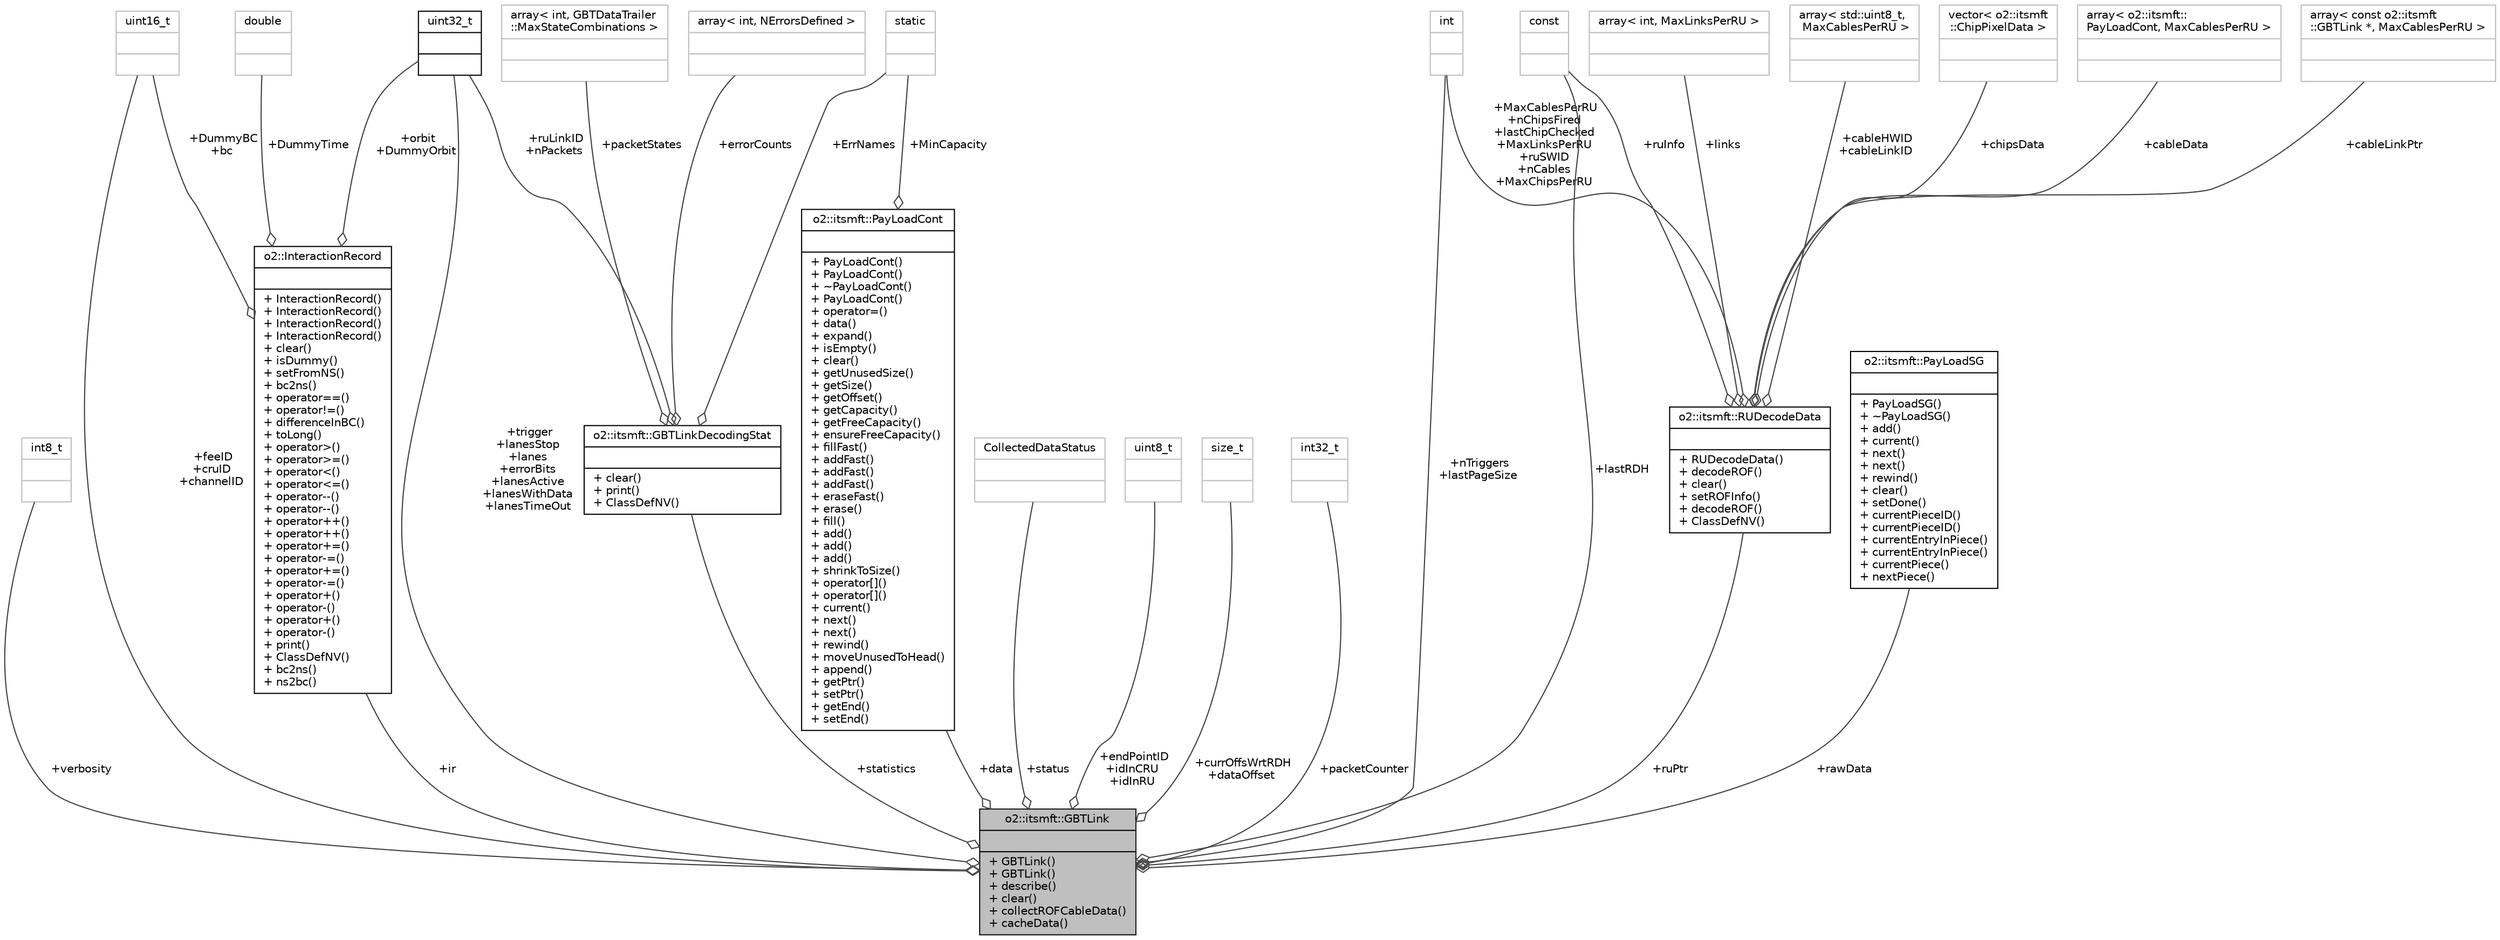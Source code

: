digraph "o2::itsmft::GBTLink"
{
 // INTERACTIVE_SVG=YES
  bgcolor="transparent";
  edge [fontname="Helvetica",fontsize="10",labelfontname="Helvetica",labelfontsize="10"];
  node [fontname="Helvetica",fontsize="10",shape=record];
  Node1 [label="{o2::itsmft::GBTLink\n||+ GBTLink()\l+ GBTLink()\l+ describe()\l+ clear()\l+ collectROFCableData()\l+ cacheData()\l}",height=0.2,width=0.4,color="black", fillcolor="grey75", style="filled", fontcolor="black"];
  Node2 -> Node1 [color="grey25",fontsize="10",style="solid",label=" +verbosity" ,arrowhead="odiamond",fontname="Helvetica"];
  Node2 [label="{int8_t\n||}",height=0.2,width=0.4,color="grey75"];
  Node3 -> Node1 [color="grey25",fontsize="10",style="solid",label=" +ir" ,arrowhead="odiamond",fontname="Helvetica"];
  Node3 [label="{o2::InteractionRecord\n||+ InteractionRecord()\l+ InteractionRecord()\l+ InteractionRecord()\l+ InteractionRecord()\l+ clear()\l+ isDummy()\l+ setFromNS()\l+ bc2ns()\l+ operator==()\l+ operator!=()\l+ differenceInBC()\l+ toLong()\l+ operator\>()\l+ operator\>=()\l+ operator\<()\l+ operator\<=()\l+ operator--()\l+ operator--()\l+ operator++()\l+ operator++()\l+ operator+=()\l+ operator-=()\l+ operator+=()\l+ operator-=()\l+ operator+()\l+ operator-()\l+ operator+()\l+ operator-()\l+ print()\l+ ClassDefNV()\l+ bc2ns()\l+ ns2bc()\l}",height=0.2,width=0.4,color="black",URL="$d1/d21/structo2_1_1InteractionRecord.html"];
  Node4 -> Node3 [color="grey25",fontsize="10",style="solid",label=" +DummyTime" ,arrowhead="odiamond",fontname="Helvetica"];
  Node4 [label="{double\n||}",height=0.2,width=0.4,color="grey75"];
  Node5 -> Node3 [color="grey25",fontsize="10",style="solid",label=" +DummyBC\n+bc" ,arrowhead="odiamond",fontname="Helvetica"];
  Node5 [label="{uint16_t\n||}",height=0.2,width=0.4,color="grey75"];
  Node6 -> Node3 [color="grey25",fontsize="10",style="solid",label=" +orbit\n+DummyOrbit" ,arrowhead="odiamond",fontname="Helvetica"];
  Node6 [label="{uint32_t\n||}",height=0.2,width=0.4,color="black",URL="$d3/d87/classuint32__t.html"];
  Node5 -> Node1 [color="grey25",fontsize="10",style="solid",label=" +feeID\n+cruID\n+channelID" ,arrowhead="odiamond",fontname="Helvetica"];
  Node7 -> Node1 [color="grey25",fontsize="10",style="solid",label=" +status" ,arrowhead="odiamond",fontname="Helvetica"];
  Node7 [label="{CollectedDataStatus\n||}",height=0.2,width=0.4,color="grey75"];
  Node8 -> Node1 [color="grey25",fontsize="10",style="solid",label=" +endPointID\n+idInCRU\n+idInRU" ,arrowhead="odiamond",fontname="Helvetica"];
  Node8 [label="{uint8_t\n||}",height=0.2,width=0.4,color="grey75"];
  Node9 -> Node1 [color="grey25",fontsize="10",style="solid",label=" +currOffsWrtRDH\n+dataOffset" ,arrowhead="odiamond",fontname="Helvetica"];
  Node9 [label="{size_t\n||}",height=0.2,width=0.4,color="grey75"];
  Node10 -> Node1 [color="grey25",fontsize="10",style="solid",label=" +packetCounter" ,arrowhead="odiamond",fontname="Helvetica"];
  Node10 [label="{int32_t\n||}",height=0.2,width=0.4,color="grey75"];
  Node6 -> Node1 [color="grey25",fontsize="10",style="solid",label=" +trigger\n+lanesStop\n+lanes\n+errorBits\n+lanesActive\n+lanesWithData\n+lanesTimeOut" ,arrowhead="odiamond",fontname="Helvetica"];
  Node11 -> Node1 [color="grey25",fontsize="10",style="solid",label=" +nTriggers\n+lastPageSize" ,arrowhead="odiamond",fontname="Helvetica"];
  Node11 [label="{int\n||}",height=0.2,width=0.4,color="grey75"];
  Node12 -> Node1 [color="grey25",fontsize="10",style="solid",label=" +statistics" ,arrowhead="odiamond",fontname="Helvetica"];
  Node12 [label="{o2::itsmft::GBTLinkDecodingStat\n||+ clear()\l+ print()\l+ ClassDefNV()\l}",height=0.2,width=0.4,color="black",URL="$d1/d6f/structo2_1_1itsmft_1_1GBTLinkDecodingStat.html",tooltip="Statistics for per-link decoding. "];
  Node13 -> Node12 [color="grey25",fontsize="10",style="solid",label=" +packetStates" ,arrowhead="odiamond",fontname="Helvetica"];
  Node13 [label="{array\< int, GBTDataTrailer\l::MaxStateCombinations \>\n||}",height=0.2,width=0.4,color="grey75"];
  Node6 -> Node12 [color="grey25",fontsize="10",style="solid",label=" +ruLinkID\n+nPackets" ,arrowhead="odiamond",fontname="Helvetica"];
  Node14 -> Node12 [color="grey25",fontsize="10",style="solid",label=" +errorCounts" ,arrowhead="odiamond",fontname="Helvetica"];
  Node14 [label="{array\< int, NErrorsDefined \>\n||}",height=0.2,width=0.4,color="grey75"];
  Node15 -> Node12 [color="grey25",fontsize="10",style="solid",label=" +ErrNames" ,arrowhead="odiamond",fontname="Helvetica"];
  Node15 [label="{static\n||}",height=0.2,width=0.4,color="grey75"];
  Node16 -> Node1 [color="grey25",fontsize="10",style="solid",label=" +data" ,arrowhead="odiamond",fontname="Helvetica"];
  Node16 [label="{o2::itsmft::PayLoadCont\n||+ PayLoadCont()\l+ PayLoadCont()\l+ ~PayLoadCont()\l+ PayLoadCont()\l+ operator=()\l+ data()\l+ expand()\l+ isEmpty()\l+ clear()\l+ getUnusedSize()\l+ getSize()\l+ getOffset()\l+ getCapacity()\l+ getFreeCapacity()\l+ ensureFreeCapacity()\l+ fillFast()\l+ addFast()\l+ addFast()\l+ addFast()\l+ eraseFast()\l+ erase()\l+ fill()\l+ add()\l+ add()\l+ add()\l+ shrinkToSize()\l+ operator[]()\l+ operator[]()\l+ current()\l+ next()\l+ next()\l+ rewind()\l+ moveUnusedToHead()\l+ append()\l+ getPtr()\l+ setPtr()\l+ getEnd()\l+ setEnd()\l}",height=0.2,width=0.4,color="black",URL="$df/dd1/classo2_1_1itsmft_1_1PayLoadCont.html"];
  Node15 -> Node16 [color="grey25",fontsize="10",style="solid",label=" +MinCapacity" ,arrowhead="odiamond",fontname="Helvetica"];
  Node17 -> Node1 [color="grey25",fontsize="10",style="solid",label=" +lastRDH" ,arrowhead="odiamond",fontname="Helvetica"];
  Node17 [label="{const\n||}",height=0.2,width=0.4,color="grey75"];
  Node18 -> Node1 [color="grey25",fontsize="10",style="solid",label=" +rawData" ,arrowhead="odiamond",fontname="Helvetica"];
  Node18 [label="{o2::itsmft::PayLoadSG\n||+ PayLoadSG()\l+ ~PayLoadSG()\l+ add()\l+ current()\l+ next()\l+ next()\l+ rewind()\l+ clear()\l+ setDone()\l+ currentPieceID()\l+ currentPieceID()\l+ currentEntryInPiece()\l+ currentEntryInPiece()\l+ currentPiece()\l+ nextPiece()\l}",height=0.2,width=0.4,color="black",URL="$d6/df2/classo2_1_1itsmft_1_1PayLoadSG.html"];
  Node19 -> Node1 [color="grey25",fontsize="10",style="solid",label=" +ruPtr" ,arrowhead="odiamond",fontname="Helvetica"];
  Node19 [label="{o2::itsmft::RUDecodeData\n||+ RUDecodeData()\l+ decodeROF()\l+ clear()\l+ setROFInfo()\l+ decodeROF()\l+ ClassDefNV()\l}",height=0.2,width=0.4,color="black",URL="$d0/df7/structo2_1_1itsmft_1_1RUDecodeData.html"];
  Node20 -> Node19 [color="grey25",fontsize="10",style="solid",label=" +cableHWID\n+cableLinkID" ,arrowhead="odiamond",fontname="Helvetica"];
  Node20 [label="{array\< std::uint8_t,\l MaxCablesPerRU \>\n||}",height=0.2,width=0.4,color="grey75"];
  Node21 -> Node19 [color="grey25",fontsize="10",style="solid",label=" +chipsData" ,arrowhead="odiamond",fontname="Helvetica"];
  Node21 [label="{vector\< o2::itsmft\l::ChipPixelData \>\n||}",height=0.2,width=0.4,color="grey75"];
  Node22 -> Node19 [color="grey25",fontsize="10",style="solid",label=" +cableData" ,arrowhead="odiamond",fontname="Helvetica"];
  Node22 [label="{array\< o2::itsmft::\lPayLoadCont, MaxCablesPerRU \>\n||}",height=0.2,width=0.4,color="grey75"];
  Node23 -> Node19 [color="grey25",fontsize="10",style="solid",label=" +cableLinkPtr" ,arrowhead="odiamond",fontname="Helvetica"];
  Node23 [label="{array\< const o2::itsmft\l::GBTLink *, MaxCablesPerRU \>\n||}",height=0.2,width=0.4,color="grey75"];
  Node11 -> Node19 [color="grey25",fontsize="10",style="solid",label=" +MaxCablesPerRU\n+nChipsFired\n+lastChipChecked\n+MaxLinksPerRU\n+ruSWID\n+nCables\n+MaxChipsPerRU" ,arrowhead="odiamond",fontname="Helvetica"];
  Node24 -> Node19 [color="grey25",fontsize="10",style="solid",label=" +links" ,arrowhead="odiamond",fontname="Helvetica"];
  Node24 [label="{array\< int, MaxLinksPerRU \>\n||}",height=0.2,width=0.4,color="grey75"];
  Node17 -> Node19 [color="grey25",fontsize="10",style="solid",label=" +ruInfo" ,arrowhead="odiamond",fontname="Helvetica"];
}
